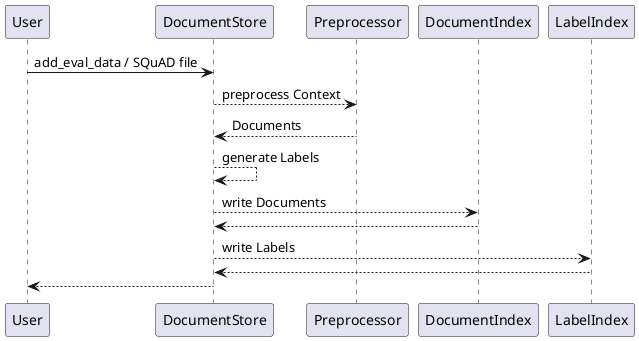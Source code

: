 @startuml
User -> DocumentStore: add_eval_data / SQuAD file
DocumentStore --> Preprocessor: preprocess Context
Preprocessor --> DocumentStore: Documents
DocumentStore --> DocumentStore: generate Labels
DocumentStore --> DocumentIndex: write Documents
DocumentIndex --> DocumentStore
DocumentStore --> LabelIndex: write Labels
LabelIndex --> DocumentStore
DocumentStore --> User
@enduml

